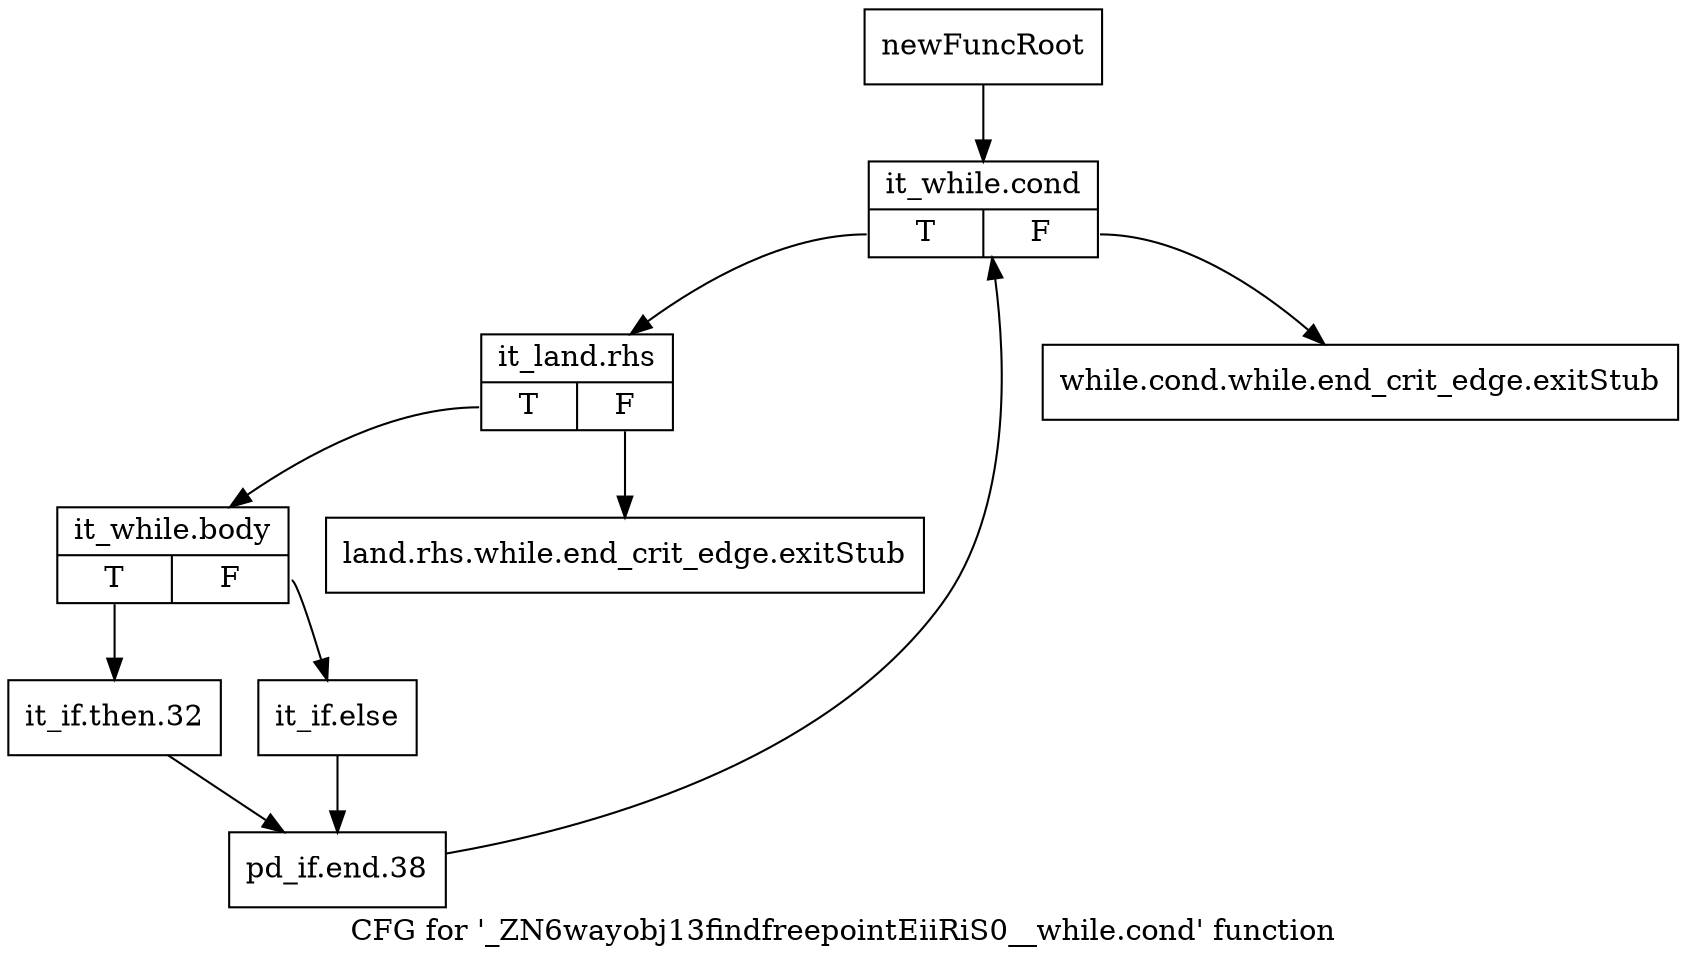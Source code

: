 digraph "CFG for '_ZN6wayobj13findfreepointEiiRiS0__while.cond' function" {
	label="CFG for '_ZN6wayobj13findfreepointEiiRiS0__while.cond' function";

	Node0x2484d60 [shape=record,label="{newFuncRoot}"];
	Node0x2484d60 -> Node0x24ccac0;
	Node0x2484db0 [shape=record,label="{while.cond.while.end_crit_edge.exitStub}"];
	Node0x2484e00 [shape=record,label="{land.rhs.while.end_crit_edge.exitStub}"];
	Node0x24ccac0 [shape=record,label="{it_while.cond|{<s0>T|<s1>F}}"];
	Node0x24ccac0:s0 -> Node0x24ccb10;
	Node0x24ccac0:s1 -> Node0x2484db0;
	Node0x24ccb10 [shape=record,label="{it_land.rhs|{<s0>T|<s1>F}}"];
	Node0x24ccb10:s0 -> Node0x24ccb60;
	Node0x24ccb10:s1 -> Node0x2484e00;
	Node0x24ccb60 [shape=record,label="{it_while.body|{<s0>T|<s1>F}}"];
	Node0x24ccb60:s0 -> Node0x24ccc00;
	Node0x24ccb60:s1 -> Node0x24ccbb0;
	Node0x24ccbb0 [shape=record,label="{it_if.else}"];
	Node0x24ccbb0 -> Node0x24ccc50;
	Node0x24ccc00 [shape=record,label="{it_if.then.32}"];
	Node0x24ccc00 -> Node0x24ccc50;
	Node0x24ccc50 [shape=record,label="{pd_if.end.38}"];
	Node0x24ccc50 -> Node0x24ccac0;
}
